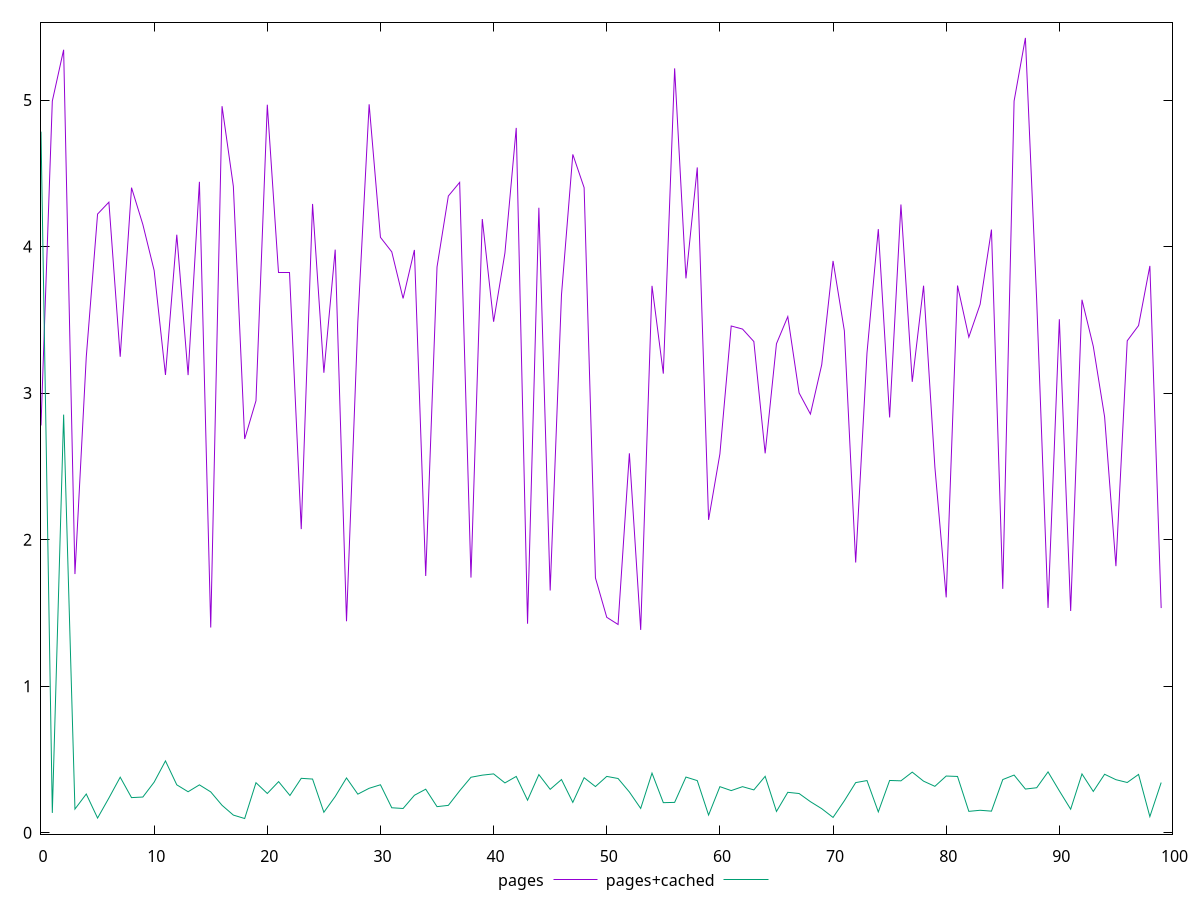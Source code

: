 reset
set terminal svg size 640, 500 enhanced background rgb 'white'
set output "reprap/network-rtt/comparison/line/1_vs_2.svg"

$pages <<EOF
0 2.779
1 4.993
2 5.343
3 1.7650000000000001
4 3.2460000000000004
5 4.2219999999999995
6 4.303
7 3.248
8 4.402
9 4.151
10 3.8370000000000006
11 3.1239999999999997
12 4.0809999999999995
13 3.1229999999999993
14 4.442
15 1.4
16 4.957999999999999
17 4.411
18 2.6870000000000003
19 2.9479999999999995
20 4.967999999999999
21 3.821
22 3.8210000000000006
23 2.0719999999999996
24 4.291
25 3.139
26 3.978999999999999
27 1.443
28 3.4860000000000007
29 4.971
30 4.063
31 3.9640000000000004
32 3.646
33 3.9769999999999994
34 1.752
35 3.8610000000000007
36 4.345000000000001
37 4.438
38 1.7409999999999999
39 4.188000000000001
40 3.487
41 3.9560000000000004
42 4.809999999999999
43 1.426
44 4.265000000000001
45 1.6529999999999998
46 3.6710000000000003
47 4.6290000000000004
48 4.401999999999999
49 1.7389999999999999
50 1.47
51 1.4209999999999998
52 2.589
53 1.384
54 3.7319999999999993
55 3.1329999999999996
56 5.216000000000001
57 3.7829999999999995
58 4.54
59 2.135
60 2.585
61 3.4579999999999993
62 3.4370000000000003
63 3.3520000000000003
64 2.5889999999999995
65 3.3369999999999997
66 3.5219999999999994
67 3.0010000000000003
68 2.857
69 3.193999999999999
70 3.902
71 3.424999999999999
72 1.8440000000000003
73 3.274000000000001
74 4.119
75 2.8340000000000005
76 4.287
77 3.077
78 3.7330000000000005
79 2.495
80 1.6059999999999999
81 3.734
82 3.3819999999999997
83 3.6060000000000008
84 4.116
85 1.6640000000000001
86 4.992999999999999
87 5.4239999999999995
88 3.628
89 1.534
90 3.5040000000000004
91 1.513
92 3.637
93 3.3190000000000004
94 2.838
95 1.819
96 3.357
97 3.461
98 3.8680000000000003
99 1.533
EOF

$pagesCached <<EOF
0 4.784
1 0.13520000000000001
2 2.8529999999999998
3 0.16119999999999998
4 0.264
5 0.09999999999999999
6 0.2367
7 0.37879999999999997
8 0.2395
9 0.2434
10 0.34500000000000003
11 0.4899
12 0.3267
13 0.27949999999999997
14 0.3265
15 0.27849999999999997
16 0.18700000000000003
17 0.1202
18 0.0968
19 0.3412
20 0.2677
21 0.3485
22 0.2539
23 0.37109999999999993
24 0.3661
25 0.13939999999999997
26 0.24689999999999998
27 0.3737
28 0.26309999999999995
29 0.3031
30 0.3271
31 0.1702
32 0.1653
33 0.25529999999999997
34 0.29689999999999994
35 0.17779999999999999
36 0.1866
37 0.2859
38 0.37839999999999996
39 0.3928
40 0.4013
41 0.3398
42 0.384
43 0.22200000000000003
44 0.39649999999999996
45 0.296
46 0.3628
47 0.2068
48 0.3753
49 0.3149
50 0.3842
51 0.36989999999999995
52 0.2778
53 0.1657
54 0.40659999999999996
55 0.20499999999999996
56 0.2069
57 0.3797
58 0.3555
59 0.1205
60 0.3142
61 0.2874
62 0.3142
63 0.29209999999999997
64 0.3848
65 0.1451
66 0.27559999999999996
67 0.26739999999999997
68 0.2118
69 0.1639
70 0.10429999999999999
71 0.2181
72 0.3419
73 0.35579999999999995
74 0.1421
75 0.3565
76 0.354
77 0.41340000000000005
78 0.35169999999999996
79 0.31649999999999995
80 0.3867
81 0.3839
82 0.1456
83 0.15309999999999999
84 0.1471
85 0.36269999999999997
86 0.3933
87 0.2979
88 0.30689999999999995
89 0.41500000000000004
90 0.2855
91 0.1603
92 0.40109999999999996
93 0.28159999999999996
94 0.3988
95 0.36179999999999995
96 0.3426
97 0.3978
98 0.10980000000000001
99 0.3422
EOF

set key outside below
set yrange [-0.009743999999999989:5.530544]

plot \
  $pages title "pages" with line, \
  $pagesCached title "pages+cached" with line, \


reset